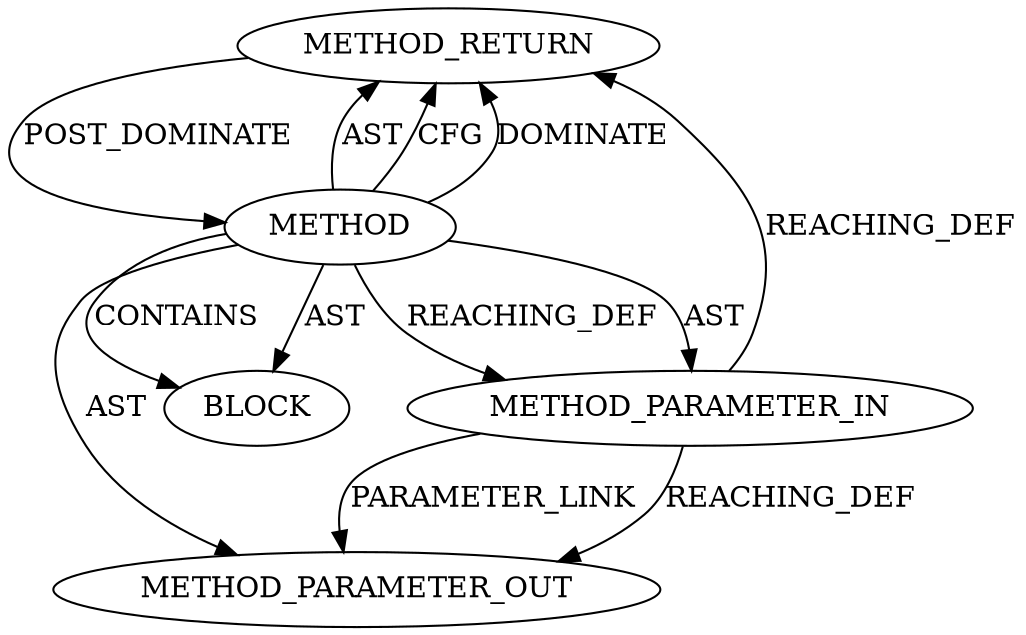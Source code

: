 digraph {
  21058 [label=METHOD_RETURN ORDER=2 CODE="RET" TYPE_FULL_NAME="ANY" EVALUATION_STRATEGY="BY_VALUE"]
  21055 [label=METHOD AST_PARENT_TYPE="NAMESPACE_BLOCK" AST_PARENT_FULL_NAME="<global>" ORDER=0 CODE="<empty>" FULL_NAME="cancel_delayed_work_sync" IS_EXTERNAL=true FILENAME="<empty>" SIGNATURE="" NAME="cancel_delayed_work_sync"]
  21056 [label=METHOD_PARAMETER_IN ORDER=1 CODE="p1" IS_VARIADIC=false TYPE_FULL_NAME="ANY" EVALUATION_STRATEGY="BY_VALUE" INDEX=1 NAME="p1"]
  22435 [label=METHOD_PARAMETER_OUT ORDER=1 CODE="p1" IS_VARIADIC=false TYPE_FULL_NAME="ANY" EVALUATION_STRATEGY="BY_VALUE" INDEX=1 NAME="p1"]
  21057 [label=BLOCK ORDER=1 ARGUMENT_INDEX=1 CODE="<empty>" TYPE_FULL_NAME="ANY"]
  21058 -> 21055 [label=POST_DOMINATE ]
  21055 -> 21056 [label=AST ]
  21055 -> 21058 [label=AST ]
  21056 -> 21058 [label=REACHING_DEF VARIABLE="p1"]
  21056 -> 22435 [label=REACHING_DEF VARIABLE="p1"]
  21055 -> 22435 [label=AST ]
  21055 -> 21056 [label=REACHING_DEF VARIABLE=""]
  21056 -> 22435 [label=PARAMETER_LINK ]
  21055 -> 21057 [label=CONTAINS ]
  21055 -> 21057 [label=AST ]
  21055 -> 21058 [label=CFG ]
  21055 -> 21058 [label=DOMINATE ]
}
